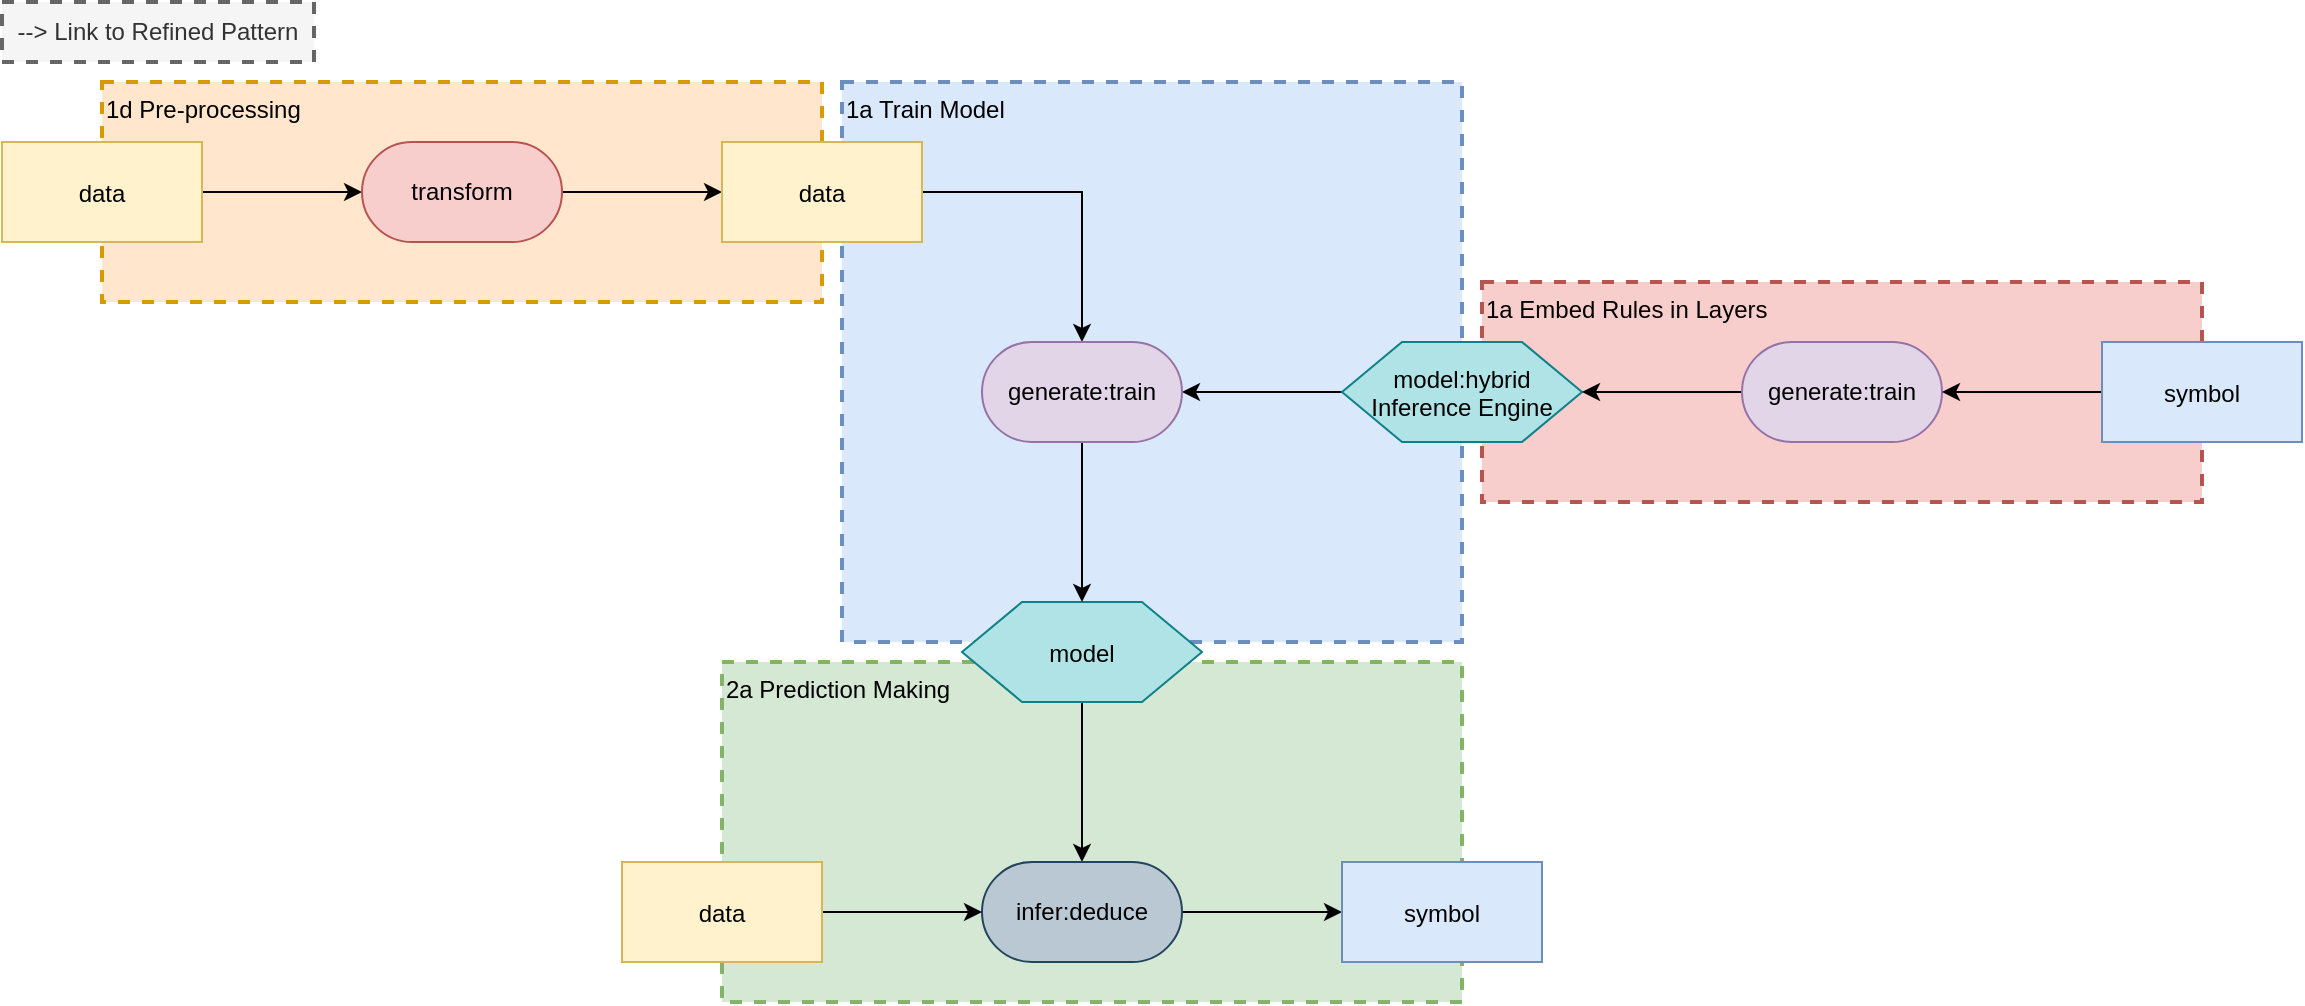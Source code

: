 <mxfile version="27.1.5" pages="7">
  <diagram id="oA1FpRplDqC-GJJbkCT9" name="Generalized Pattern">
    <mxGraphModel dx="4618" dy="785" grid="1" gridSize="10" guides="1" tooltips="1" connect="1" arrows="1" fold="1" page="1" pageScale="1" pageWidth="1654" pageHeight="1169" math="0" shadow="0">
      <root>
        <mxCell id="0" />
        <mxCell id="1" parent="0" />
        <UserObject label="2a Prediction Making" id="tmgDHccnFJkSAK9zo8aV-28">
          <mxCell style="text;html=1;align=left;verticalAlign=top;whiteSpace=wrap;rounded=0;dashed=1;fillColor=#d5e8d4;strokeColor=#82b366;strokeWidth=2;" parent="1" name="text" vertex="1">
            <mxGeometry x="-2696" y="665" width="370" height="170" as="geometry" />
          </mxCell>
        </UserObject>
        <UserObject label="1a Embed Rules in Layers" link="data:page/id,9uLMIDaNepioojl0RxjD" id="tmgDHccnFJkSAK9zo8aV-27">
          <mxCell style="text;html=1;align=left;verticalAlign=top;whiteSpace=wrap;rounded=0;dashed=1;fillColor=#f8cecc;strokeColor=#b85450;strokeWidth=2;" parent="1" name="text" vertex="1">
            <mxGeometry x="-2316" y="475" width="360" height="110" as="geometry" />
          </mxCell>
        </UserObject>
        <UserObject label="1a Train Model" id="tmgDHccnFJkSAK9zo8aV-26">
          <mxCell style="text;html=1;align=left;verticalAlign=top;whiteSpace=wrap;rounded=0;dashed=1;fillColor=#dae8fc;strokeColor=#6c8ebf;strokeWidth=2;" parent="1" name="text" vertex="1">
            <mxGeometry x="-2636" y="375" width="310" height="280" as="geometry" />
          </mxCell>
        </UserObject>
        <UserObject label="1d Pre-processing" id="tmgDHccnFJkSAK9zo8aV-25">
          <mxCell style="text;html=1;align=left;verticalAlign=top;whiteSpace=wrap;rounded=0;dashed=1;fillColor=#ffe6cc;strokeColor=#d79b00;strokeWidth=2;" parent="1" name="text" vertex="1">
            <mxGeometry x="-3006" y="375" width="360" height="110" as="geometry" />
          </mxCell>
        </UserObject>
        <mxCell id="tmgDHccnFJkSAK9zo8aV-3" style="edgeStyle=orthogonalEdgeStyle;rounded=0;orthogonalLoop=1;jettySize=auto;html=1;exitX=1;exitY=0.5;exitDx=0;exitDy=0;entryX=0;entryY=0.5;entryDx=0;entryDy=0;" parent="1" source="tmgDHccnFJkSAK9zo8aV-1" target="tmgDHccnFJkSAK9zo8aV-2" edge="1">
          <mxGeometry relative="1" as="geometry" />
        </mxCell>
        <mxCell id="tmgDHccnFJkSAK9zo8aV-1" value="data" style="rectangle;fillColor=#fff2cc;strokeColor=#d6b656;" parent="1" name="data" vertex="1">
          <mxGeometry x="-3056" y="405" width="100" height="50" as="geometry" />
        </mxCell>
        <mxCell id="tmgDHccnFJkSAK9zo8aV-5" style="edgeStyle=orthogonalEdgeStyle;rounded=0;orthogonalLoop=1;jettySize=auto;html=1;exitX=1;exitY=0.5;exitDx=0;exitDy=0;entryX=0;entryY=0.5;entryDx=0;entryDy=0;" parent="1" source="tmgDHccnFJkSAK9zo8aV-2" target="tmgDHccnFJkSAK9zo8aV-4" edge="1">
          <mxGeometry relative="1" as="geometry" />
        </mxCell>
        <mxCell id="tmgDHccnFJkSAK9zo8aV-2" value="transform" style="rounded=1;whiteSpace=wrap;html=1;arcSize=50;fillColor=#f8cecc;strokeColor=#b85450;" parent="1" name="transform" vertex="1">
          <mxGeometry x="-2876" y="405" width="100" height="50" as="geometry" />
        </mxCell>
        <mxCell id="gY0FnLSuWxTSGkQbYZHi-2" style="edgeStyle=orthogonalEdgeStyle;rounded=0;orthogonalLoop=1;jettySize=auto;html=1;exitX=1;exitY=0.5;exitDx=0;exitDy=0;entryX=0.5;entryY=0;entryDx=0;entryDy=0;" parent="1" source="tmgDHccnFJkSAK9zo8aV-4" target="gY0FnLSuWxTSGkQbYZHi-1" edge="1">
          <mxGeometry relative="1" as="geometry" />
        </mxCell>
        <mxCell id="tmgDHccnFJkSAK9zo8aV-4" value="data" style="rectangle;fillColor=#fff2cc;strokeColor=#d6b656;" parent="1" name="data" vertex="1">
          <mxGeometry x="-2696" y="405" width="100" height="50" as="geometry" />
        </mxCell>
        <mxCell id="RODPCI3DQaKFlD4GsQOo-1" style="edgeStyle=orthogonalEdgeStyle;rounded=0;orthogonalLoop=1;jettySize=auto;html=1;exitX=0;exitY=0.5;exitDx=0;exitDy=0;entryX=1;entryY=0.5;entryDx=0;entryDy=0;" edge="1" parent="1" source="tmgDHccnFJkSAK9zo8aV-8" target="gY0FnLSuWxTSGkQbYZHi-1">
          <mxGeometry relative="1" as="geometry" />
        </mxCell>
        <object label="model:hybrid&#xa;Inference Engine" tooltip="case-based&#xa;dynamic&#xa;hybrid&#xa;ML&#xa;rule-based&#xa;semantic&#xa;static&#xa;statisic&#xa;statistical" id="tmgDHccnFJkSAK9zo8aV-8">
          <mxCell style="shape=hexagon;perimeter=hexagonPerimeter2;fillColor=#b0e3e6;strokeColor=#0e8088;" parent="1" name="model" vertex="1">
            <mxGeometry x="-2386" y="505" width="120" height="50" as="geometry" />
          </mxCell>
        </object>
        <mxCell id="tmgDHccnFJkSAK9zo8aV-14" style="edgeStyle=orthogonalEdgeStyle;rounded=0;orthogonalLoop=1;jettySize=auto;html=1;entryX=1;entryY=0.5;entryDx=0;entryDy=0;" parent="1" source="tmgDHccnFJkSAK9zo8aV-13" target="tmgDHccnFJkSAK9zo8aV-8" edge="1">
          <mxGeometry relative="1" as="geometry" />
        </mxCell>
        <mxCell id="tmgDHccnFJkSAK9zo8aV-13" value="generate:train" style="rounded=1;whiteSpace=wrap;html=1;arcSize=50;fillColor=#e1d5e7;strokeColor=#9673a6;" parent="1" name="generate:train" vertex="1">
          <mxGeometry x="-2186" y="505" width="100" height="50" as="geometry" />
        </mxCell>
        <mxCell id="tmgDHccnFJkSAK9zo8aV-16" style="edgeStyle=orthogonalEdgeStyle;rounded=0;orthogonalLoop=1;jettySize=auto;html=1;entryX=1;entryY=0.5;entryDx=0;entryDy=0;" parent="1" source="tmgDHccnFJkSAK9zo8aV-15" target="tmgDHccnFJkSAK9zo8aV-13" edge="1">
          <mxGeometry relative="1" as="geometry" />
        </mxCell>
        <mxCell id="tmgDHccnFJkSAK9zo8aV-15" value="symbol" style="rectangle;fillColor=#dae8fc;strokeColor=#6c8ebf;" parent="1" name="symbol" vertex="1">
          <mxGeometry x="-2006" y="505" width="100" height="50" as="geometry" />
        </mxCell>
        <mxCell id="tmgDHccnFJkSAK9zo8aV-20" style="edgeStyle=orthogonalEdgeStyle;rounded=0;orthogonalLoop=1;jettySize=auto;html=1;exitX=0.5;exitY=1;exitDx=0;exitDy=0;entryX=0.5;entryY=0;entryDx=0;entryDy=0;" parent="1" source="tmgDHccnFJkSAK9zo8aV-17" target="tmgDHccnFJkSAK9zo8aV-19" edge="1">
          <mxGeometry relative="1" as="geometry" />
        </mxCell>
        <object label="model" tooltip="case-based&#xa;dynamic&#xa;hybrid&#xa;ML&#xa;rule-based&#xa;semantic&#xa;static&#xa;statisic&#xa;statistical" id="tmgDHccnFJkSAK9zo8aV-17">
          <mxCell style="shape=hexagon;perimeter=hexagonPerimeter2;fillColor=#b0e3e6;strokeColor=#0e8088;" parent="1" name="model" vertex="1">
            <mxGeometry x="-2576" y="635" width="120" height="50" as="geometry" />
          </mxCell>
        </object>
        <mxCell id="tmgDHccnFJkSAK9zo8aV-24" style="edgeStyle=orthogonalEdgeStyle;rounded=0;orthogonalLoop=1;jettySize=auto;html=1;exitX=1;exitY=0.5;exitDx=0;exitDy=0;entryX=0;entryY=0.5;entryDx=0;entryDy=0;" parent="1" source="tmgDHccnFJkSAK9zo8aV-19" target="tmgDHccnFJkSAK9zo8aV-23" edge="1">
          <mxGeometry relative="1" as="geometry" />
        </mxCell>
        <mxCell id="tmgDHccnFJkSAK9zo8aV-19" value="infer:deduce" style="rounded=1;whiteSpace=wrap;html=1;arcSize=50;fillColor=#bac8d3;strokeColor=#23445d;" parent="1" name="infer:deduce" vertex="1">
          <mxGeometry x="-2566" y="765" width="100" height="50" as="geometry" />
        </mxCell>
        <mxCell id="tmgDHccnFJkSAK9zo8aV-22" style="edgeStyle=orthogonalEdgeStyle;rounded=0;orthogonalLoop=1;jettySize=auto;html=1;entryX=0;entryY=0.5;entryDx=0;entryDy=0;" parent="1" source="tmgDHccnFJkSAK9zo8aV-21" target="tmgDHccnFJkSAK9zo8aV-19" edge="1">
          <mxGeometry relative="1" as="geometry" />
        </mxCell>
        <mxCell id="tmgDHccnFJkSAK9zo8aV-21" value="data" style="rectangle;fillColor=#fff2cc;strokeColor=#d6b656;" parent="1" name="data" vertex="1">
          <mxGeometry x="-2746" y="765" width="100" height="50" as="geometry" />
        </mxCell>
        <mxCell id="tmgDHccnFJkSAK9zo8aV-23" value="symbol" style="rectangle;fillColor=#dae8fc;strokeColor=#6c8ebf;" parent="1" name="symbol" vertex="1">
          <mxGeometry x="-2386" y="765" width="100" height="50" as="geometry" />
        </mxCell>
        <UserObject label="--&amp;gt; Link to Refined Pattern" link="data:page/id,LnQA7NeD5pWyeA027Ttc" id="xHxAdk3osrtfgdsrnMTl-1">
          <mxCell style="text;html=1;align=center;verticalAlign=middle;whiteSpace=wrap;rounded=0;dashed=1;strokeWidth=2;fillColor=#f5f5f5;strokeColor=#666666;fontColor=#333333;" parent="1" name="text" vertex="1">
            <mxGeometry x="-3056" y="335" width="156" height="30" as="geometry" />
          </mxCell>
        </UserObject>
        <mxCell id="RODPCI3DQaKFlD4GsQOo-3" style="edgeStyle=orthogonalEdgeStyle;rounded=0;orthogonalLoop=1;jettySize=auto;html=1;exitX=0.5;exitY=1;exitDx=0;exitDy=0;entryX=0.5;entryY=0;entryDx=0;entryDy=0;" edge="1" parent="1" source="gY0FnLSuWxTSGkQbYZHi-1" target="tmgDHccnFJkSAK9zo8aV-17">
          <mxGeometry relative="1" as="geometry" />
        </mxCell>
        <mxCell id="gY0FnLSuWxTSGkQbYZHi-1" value="generate:train" style="rounded=1;whiteSpace=wrap;html=1;arcSize=50;fillColor=#e1d5e7;strokeColor=#9673a6;" parent="1" name="generate:train" vertex="1">
          <mxGeometry x="-2566" y="505" width="100" height="50" as="geometry" />
        </mxCell>
      </root>
    </mxGraphModel>
  </diagram>
  <diagram id="LnQA7NeD5pWyeA027Ttc" name="Refined Pattern 1">
    <mxGraphModel dx="1572" dy="942" grid="1" gridSize="10" guides="1" tooltips="1" connect="1" arrows="1" fold="1" page="1" pageScale="1" pageWidth="1654" pageHeight="1169" math="0" shadow="0">
      <root>
        <mxCell id="0" />
        <mxCell id="1" parent="0" />
        <mxCell id="B-JVje-D65B59EouBPuj-5" value="&lt;div&gt;2a Use the ANFIS&lt;/div&gt;&lt;div&gt;Model for Prediction&lt;/div&gt;" style="text;html=1;align=left;verticalAlign=top;whiteSpace=wrap;rounded=0;dashed=1;fillColor=#d5e8d4;strokeColor=#82b366;strokeWidth=2;" parent="1" name="text" vertex="1">
          <mxGeometry x="1017" y="520" width="350" height="180" as="geometry" />
        </mxCell>
        <mxCell id="B-JVje-D65B59EouBPuj-4" value="1a Train the ANFIS Model" style="text;html=1;align=left;verticalAlign=top;whiteSpace=wrap;rounded=0;dashed=1;fillColor=#dae8fc;strokeColor=#6c8ebf;strokeWidth=2;" parent="1" name="text" vertex="1">
          <mxGeometry x="667" y="400" width="340" height="400" as="geometry" />
        </mxCell>
        <mxCell id="B-JVje-D65B59EouBPuj-3" value="1c Generate the Equivalent ANFIS Architecture" style="text;html=1;align=right;verticalAlign=top;whiteSpace=wrap;rounded=0;dashed=1;fillColor=#f8cecc;strokeColor=#b85450;strokeWidth=2;" parent="1" name="text" vertex="1">
          <mxGeometry x="267" y="660" width="390" height="220" as="geometry" />
        </mxCell>
        <mxCell id="B-JVje-D65B59EouBPuj-2" value="1 Fuzzy Rough Set Application" style="text;html=1;align=left;verticalAlign=top;whiteSpace=wrap;rounded=0;dashed=1;fillColor=#f8cecc;strokeColor=#b85450;strokeWidth=2;" parent="1" name="text" vertex="1">
          <mxGeometry x="267" y="460" width="390" height="190" as="geometry" />
        </mxCell>
        <mxCell id="B-JVje-D65B59EouBPuj-1" value="1d Pre-processing" style="text;html=1;align=left;verticalAlign=top;whiteSpace=wrap;rounded=0;dashed=1;fillColor=#ffe6cc;strokeColor=#d79b00;strokeWidth=2;" parent="1" name="text" vertex="1">
          <mxGeometry x="267" y="300" width="390" height="150" as="geometry" />
        </mxCell>
        <mxCell id="ckfWc3geHlRKN2jMbvU5-89" style="edgeStyle=orthogonalEdgeStyle;rounded=0;orthogonalLoop=1;jettySize=auto;html=1;exitX=1;exitY=0.5;exitDx=0;exitDy=0;entryX=0;entryY=0.5;entryDx=0;entryDy=0;" parent="1" source="ckfWc3geHlRKN2jMbvU5-87" target="ckfWc3geHlRKN2jMbvU5-88" edge="1">
          <mxGeometry relative="1" as="geometry" />
        </mxCell>
        <mxCell id="ckfWc3geHlRKN2jMbvU5-87" value="data&#xa;Raw&#xa;Mammographic" style="rectangle;fillColor=#fff2cc;strokeColor=#d6b656;" parent="1" name="data" vertex="1">
          <mxGeometry x="237" y="330" width="100" height="50" as="geometry" />
        </mxCell>
        <mxCell id="ckfWc3geHlRKN2jMbvU5-91" style="edgeStyle=orthogonalEdgeStyle;rounded=0;orthogonalLoop=1;jettySize=auto;html=1;exitX=1;exitY=0.5;exitDx=0;exitDy=0;entryX=0.5;entryY=0;entryDx=0;entryDy=0;" parent="1" source="ckfWc3geHlRKN2jMbvU5-88" target="ckfWc3geHlRKN2jMbvU5-90" edge="1">
          <mxGeometry relative="1" as="geometry" />
        </mxCell>
        <mxCell id="ckfWc3geHlRKN2jMbvU5-88" value="transform" style="rounded=1;whiteSpace=wrap;html=1;arcSize=50;fillColor=#f8cecc;strokeColor=#b85450;" parent="1" name="transform" vertex="1">
          <mxGeometry x="417" y="330" width="100" height="50" as="geometry" />
        </mxCell>
        <mxCell id="ckfWc3geHlRKN2jMbvU5-93" style="edgeStyle=orthogonalEdgeStyle;rounded=0;orthogonalLoop=1;jettySize=auto;html=1;exitX=0.5;exitY=1;exitDx=0;exitDy=0;entryX=1;entryY=0.5;entryDx=0;entryDy=0;" parent="1" source="ckfWc3geHlRKN2jMbvU5-90" target="ckfWc3geHlRKN2jMbvU5-92" edge="1">
          <mxGeometry relative="1" as="geometry" />
        </mxCell>
        <mxCell id="vFuinkFXSlzWmRynoWjH-3" style="edgeStyle=orthogonalEdgeStyle;rounded=0;orthogonalLoop=1;jettySize=auto;html=1;exitX=1;exitY=0.5;exitDx=0;exitDy=0;entryX=0.5;entryY=0;entryDx=0;entryDy=0;" edge="1" parent="1" source="ckfWc3geHlRKN2jMbvU5-90" target="vFuinkFXSlzWmRynoWjH-1">
          <mxGeometry relative="1" as="geometry" />
        </mxCell>
        <mxCell id="ckfWc3geHlRKN2jMbvU5-90" value="data&#xa;Pre-processed&#xa;Data" style="rectangle;fillColor=#fff2cc;strokeColor=#d6b656;" parent="1" name="data" vertex="1">
          <mxGeometry x="597" y="430" width="100" height="50" as="geometry" />
        </mxCell>
        <mxCell id="ckfWc3geHlRKN2jMbvU5-95" style="edgeStyle=orthogonalEdgeStyle;rounded=0;orthogonalLoop=1;jettySize=auto;html=1;exitX=0;exitY=0.5;exitDx=0;exitDy=0;entryX=0.5;entryY=0;entryDx=0;entryDy=0;" parent="1" source="ckfWc3geHlRKN2jMbvU5-92" target="ckfWc3geHlRKN2jMbvU5-94" edge="1">
          <mxGeometry relative="1" as="geometry" />
        </mxCell>
        <mxCell id="ckfWc3geHlRKN2jMbvU5-92" value="infer:deduce" style="rounded=1;whiteSpace=wrap;html=1;arcSize=50;fillColor=#bac8d3;strokeColor=#23445d;" parent="1" name="infer:deduce" vertex="1">
          <mxGeometry x="417" y="530" width="100" height="50" as="geometry" />
        </mxCell>
        <mxCell id="vFuinkFXSlzWmRynoWjH-6" style="edgeStyle=orthogonalEdgeStyle;rounded=0;orthogonalLoop=1;jettySize=auto;html=1;exitX=0.5;exitY=1;exitDx=0;exitDy=0;entryX=0;entryY=0.5;entryDx=0;entryDy=0;" edge="1" parent="1" source="ckfWc3geHlRKN2jMbvU5-94" target="vFuinkFXSlzWmRynoWjH-5">
          <mxGeometry relative="1" as="geometry" />
        </mxCell>
        <mxCell id="ckfWc3geHlRKN2jMbvU5-94" value="data&#xa;Features" style="rectangle;fillColor=#fff2cc;strokeColor=#d6b656;" parent="1" name="data" vertex="1">
          <mxGeometry x="237" y="630" width="100" height="50" as="geometry" />
        </mxCell>
        <mxCell id="vFuinkFXSlzWmRynoWjH-2" style="edgeStyle=orthogonalEdgeStyle;rounded=0;orthogonalLoop=1;jettySize=auto;html=1;exitX=1;exitY=0.5;exitDx=0;exitDy=0;entryX=0.5;entryY=1;entryDx=0;entryDy=0;" edge="1" parent="1" source="QngEW5WID09U4wTgbxZI-1" target="vFuinkFXSlzWmRynoWjH-1">
          <mxGeometry relative="1" as="geometry" />
        </mxCell>
        <object label="model:hybrid&#xa;ANFIS&#xa;Framework" tooltip="case-based&#xa;dynamic&#xa;hybrid&#xa;ML&#xa;rule-based&#xa;semantic&#xa;static&#xa;statisic&#xa;statistical" id="QngEW5WID09U4wTgbxZI-1">
          <mxCell style="shape=hexagon;perimeter=hexagonPerimeter2;fillColor=#b0e3e6;strokeColor=#0e8088;" parent="1" name="model" vertex="1">
            <mxGeometry x="587" y="730" width="120" height="50" as="geometry" />
          </mxCell>
        </object>
        <mxCell id="vFuinkFXSlzWmRynoWjH-7" style="edgeStyle=orthogonalEdgeStyle;rounded=0;orthogonalLoop=1;jettySize=auto;html=1;exitX=0.5;exitY=0;exitDx=0;exitDy=0;entryX=0.5;entryY=1;entryDx=0;entryDy=0;" edge="1" parent="1" source="QngEW5WID09U4wTgbxZI-3" target="vFuinkFXSlzWmRynoWjH-5">
          <mxGeometry relative="1" as="geometry" />
        </mxCell>
        <mxCell id="QngEW5WID09U4wTgbxZI-3" value="symbol&#xa;Fuzzy Rules" style="rectangle;fillColor=#dae8fc;strokeColor=#6c8ebf;" parent="1" name="symbol" vertex="1">
          <mxGeometry x="417" y="860" width="100" height="50" as="geometry" />
        </mxCell>
        <mxCell id="QngEW5WID09U4wTgbxZI-13" style="edgeStyle=orthogonalEdgeStyle;rounded=0;orthogonalLoop=1;jettySize=auto;html=1;exitX=1;exitY=0.5;exitDx=0;exitDy=0;entryX=0;entryY=0.5;entryDx=0;entryDy=0;" parent="1" source="QngEW5WID09U4wTgbxZI-8" target="QngEW5WID09U4wTgbxZI-12" edge="1">
          <mxGeometry relative="1" as="geometry" />
        </mxCell>
        <object label="model:hybrid&#xa;ANFIS" tooltip="case-based&#xa;dynamic&#xa;hybrid&#xa;ML&#xa;rule-based&#xa;semantic&#xa;static&#xa;statisic&#xa;statistical" id="QngEW5WID09U4wTgbxZI-8">
          <mxCell style="shape=hexagon;perimeter=hexagonPerimeter2;fillColor=#b0e3e6;strokeColor=#0e8088;" parent="1" name="model" vertex="1">
            <mxGeometry x="937" y="630" width="120" height="50" as="geometry" />
          </mxCell>
        </object>
        <mxCell id="QngEW5WID09U4wTgbxZI-18" style="edgeStyle=orthogonalEdgeStyle;rounded=0;orthogonalLoop=1;jettySize=auto;html=1;exitX=1;exitY=0.5;exitDx=0;exitDy=0;entryX=0;entryY=0.5;entryDx=0;entryDy=0;" parent="1" source="QngEW5WID09U4wTgbxZI-12" target="QngEW5WID09U4wTgbxZI-16" edge="1">
          <mxGeometry relative="1" as="geometry" />
        </mxCell>
        <mxCell id="QngEW5WID09U4wTgbxZI-12" value="infer:predict" style="rounded=1;whiteSpace=wrap;html=1;arcSize=50;fillColor=#bac8d3;strokeColor=#23445d;" parent="1" name="infer:deduce" vertex="1">
          <mxGeometry x="1137" y="630" width="100" height="50" as="geometry" />
        </mxCell>
        <mxCell id="QngEW5WID09U4wTgbxZI-15" style="edgeStyle=orthogonalEdgeStyle;rounded=0;orthogonalLoop=1;jettySize=auto;html=1;entryX=0.5;entryY=0;entryDx=0;entryDy=0;" parent="1" source="QngEW5WID09U4wTgbxZI-14" target="QngEW5WID09U4wTgbxZI-12" edge="1">
          <mxGeometry relative="1" as="geometry" />
        </mxCell>
        <mxCell id="QngEW5WID09U4wTgbxZI-14" value="data&#xa;Patient&#xa;Mammographic" style="rectangle;fillColor=#fff2cc;strokeColor=#d6b656;" parent="1" name="data" vertex="1">
          <mxGeometry x="1137" y="500" width="100" height="50" as="geometry" />
        </mxCell>
        <mxCell id="QngEW5WID09U4wTgbxZI-16" value="symbol&#xa;Diagnosis&#xa;Severity" style="rectangle;fillColor=#dae8fc;strokeColor=#6c8ebf;" parent="1" name="symbol" vertex="1">
          <mxGeometry x="1317" y="630" width="100" height="50" as="geometry" />
        </mxCell>
        <UserObject label="&amp;lt;-- Back to Generalized Pattern" link="data:page/id,oA1FpRplDqC-GJJbkCT9" id="BSNMRGv0uwgQlTI5zLIQ-1">
          <mxCell style="text;html=1;align=center;verticalAlign=middle;whiteSpace=wrap;rounded=0;dashed=1;fillColor=#f5f5f5;strokeColor=#666666;strokeWidth=2;fontColor=#333333;" parent="1" name="text" vertex="1">
            <mxGeometry x="237" y="260" width="180" height="30" as="geometry" />
          </mxCell>
        </UserObject>
        <mxCell id="vFuinkFXSlzWmRynoWjH-4" style="edgeStyle=orthogonalEdgeStyle;rounded=0;orthogonalLoop=1;jettySize=auto;html=1;exitX=1;exitY=0.5;exitDx=0;exitDy=0;entryX=0;entryY=0.5;entryDx=0;entryDy=0;" edge="1" parent="1" source="vFuinkFXSlzWmRynoWjH-1" target="QngEW5WID09U4wTgbxZI-8">
          <mxGeometry relative="1" as="geometry" />
        </mxCell>
        <mxCell id="vFuinkFXSlzWmRynoWjH-1" value="generate:train" style="rounded=1;whiteSpace=wrap;html=1;arcSize=50;fillColor=#e1d5e7;strokeColor=#9673a6;" name="generate:train" vertex="1" parent="1">
          <mxGeometry x="727" y="630" width="100" height="50" as="geometry" />
        </mxCell>
        <mxCell id="vFuinkFXSlzWmRynoWjH-8" style="edgeStyle=orthogonalEdgeStyle;rounded=0;orthogonalLoop=1;jettySize=auto;html=1;exitX=1;exitY=0.5;exitDx=0;exitDy=0;entryX=0;entryY=0.5;entryDx=0;entryDy=0;" edge="1" parent="1" source="vFuinkFXSlzWmRynoWjH-5" target="QngEW5WID09U4wTgbxZI-1">
          <mxGeometry relative="1" as="geometry" />
        </mxCell>
        <mxCell id="vFuinkFXSlzWmRynoWjH-5" value="generate:train" style="rounded=1;whiteSpace=wrap;html=1;arcSize=50;fillColor=#e1d5e7;strokeColor=#9673a6;" name="generate:train" vertex="1" parent="1">
          <mxGeometry x="417" y="730" width="100" height="50" as="geometry" />
        </mxCell>
        <mxCell id="vFuinkFXSlzWmRynoWjH-9" value="&lt;div&gt;edit:&lt;/div&gt;&lt;div&gt;engineer -&amp;gt; train&lt;/div&gt;" style="text;html=1;align=center;verticalAlign=middle;whiteSpace=wrap;rounded=0;dashed=1;fillColor=#f5f5f5;fontColor=#333333;strokeColor=#666666;strokeWidth=2;" name="text" vertex="1" parent="1">
          <mxGeometry x="487" y="790" width="110" height="40" as="geometry" />
        </mxCell>
      </root>
    </mxGraphModel>
  </diagram>
  <diagram id="_w0Uxt3RLLghRVp-99MB" name="Pre-processing 1">
    <mxGraphModel dx="1123" dy="673" grid="1" gridSize="10" guides="1" tooltips="1" connect="1" arrows="1" fold="1" page="1" pageScale="1" pageWidth="1654" pageHeight="1169" math="0" shadow="0">
      <root>
        <mxCell id="0" />
        <mxCell id="1" parent="0" />
        <mxCell id="YWcahhPDLEeDCEqzqjfC-1" value="1d Pre-processing" style="text;html=1;align=left;verticalAlign=top;whiteSpace=wrap;rounded=0;dashed=1;fillColor=#ffe6cc;strokeColor=#d79b00;strokeWidth=2;" parent="1" name="text" vertex="1">
          <mxGeometry x="627" y="515" width="390" height="150" as="geometry" />
        </mxCell>
        <mxCell id="YWcahhPDLEeDCEqzqjfC-2" style="edgeStyle=orthogonalEdgeStyle;rounded=0;orthogonalLoop=1;jettySize=auto;html=1;exitX=1;exitY=0.5;exitDx=0;exitDy=0;entryX=0;entryY=0.5;entryDx=0;entryDy=0;" parent="1" source="YWcahhPDLEeDCEqzqjfC-3" target="YWcahhPDLEeDCEqzqjfC-5" edge="1">
          <mxGeometry relative="1" as="geometry" />
        </mxCell>
        <mxCell id="YWcahhPDLEeDCEqzqjfC-3" value="data&#xa;Raw&#xa;Mammographic" style="rectangle;fillColor=#fff2cc;strokeColor=#d6b656;" parent="1" name="data" vertex="1">
          <mxGeometry x="597" y="545" width="100" height="50" as="geometry" />
        </mxCell>
        <mxCell id="YWcahhPDLEeDCEqzqjfC-4" style="edgeStyle=orthogonalEdgeStyle;rounded=0;orthogonalLoop=1;jettySize=auto;html=1;exitX=1;exitY=0.5;exitDx=0;exitDy=0;entryX=0.5;entryY=0;entryDx=0;entryDy=0;" parent="1" source="YWcahhPDLEeDCEqzqjfC-5" target="YWcahhPDLEeDCEqzqjfC-6" edge="1">
          <mxGeometry relative="1" as="geometry" />
        </mxCell>
        <mxCell id="YWcahhPDLEeDCEqzqjfC-5" value="transform" style="rounded=1;whiteSpace=wrap;html=1;arcSize=50;fillColor=#f8cecc;strokeColor=#b85450;" parent="1" name="transform" vertex="1">
          <mxGeometry x="777" y="545" width="100" height="50" as="geometry" />
        </mxCell>
        <mxCell id="YWcahhPDLEeDCEqzqjfC-6" value="data&#xa;Pre-processed&#xa;Data" style="rectangle;fillColor=#fff2cc;strokeColor=#d6b656;" parent="1" name="data" vertex="1">
          <mxGeometry x="957" y="645" width="100" height="50" as="geometry" />
        </mxCell>
        <UserObject label="&amp;lt;-- Back to Generalized Pattern" link="data:page/id,oA1FpRplDqC-GJJbkCT9" id="DakVgRc9VfMyzVYjXKAE-1">
          <mxCell style="text;html=1;align=center;verticalAlign=middle;whiteSpace=wrap;rounded=0;dashed=1;fillColor=#f5f5f5;strokeColor=#666666;strokeWidth=2;fontColor=#333333;" parent="1" name="text" vertex="1">
            <mxGeometry x="597" y="475" width="180" height="30" as="geometry" />
          </mxCell>
        </UserObject>
      </root>
    </mxGraphModel>
  </diagram>
  <diagram id="9uLMIDaNepioojl0RxjD" name="Embed Rules in Layers 1">
    <mxGraphModel dx="1310" dy="785" grid="1" gridSize="10" guides="1" tooltips="1" connect="1" arrows="1" fold="1" page="1" pageScale="1" pageWidth="1654" pageHeight="1169" math="0" shadow="0">
      <root>
        <mxCell id="0" />
        <mxCell id="1" parent="0" />
        <mxCell id="GEkeut43FTT4XaOvg71u-1" value="1c Generate the Equivalent ANFIS Architecture" style="text;html=1;align=right;verticalAlign=top;whiteSpace=wrap;rounded=0;dashed=1;fillColor=#f8cecc;strokeColor=#b85450;strokeWidth=2;" parent="1" name="text" vertex="1">
          <mxGeometry x="622" y="580" width="390" height="220" as="geometry" />
        </mxCell>
        <mxCell id="GEkeut43FTT4XaOvg71u-2" value="1 Fuzzy Rough Set Application" style="text;html=1;align=left;verticalAlign=top;whiteSpace=wrap;rounded=0;dashed=1;fillColor=#f8cecc;strokeColor=#b85450;strokeWidth=2;" parent="1" name="text" vertex="1">
          <mxGeometry x="622" y="380" width="390" height="190" as="geometry" />
        </mxCell>
        <mxCell id="GEkeut43FTT4XaOvg71u-3" style="edgeStyle=orthogonalEdgeStyle;rounded=0;orthogonalLoop=1;jettySize=auto;html=1;exitX=0.5;exitY=1;exitDx=0;exitDy=0;entryX=1;entryY=0.5;entryDx=0;entryDy=0;" parent="1" source="GEkeut43FTT4XaOvg71u-4" target="GEkeut43FTT4XaOvg71u-6" edge="1">
          <mxGeometry relative="1" as="geometry" />
        </mxCell>
        <mxCell id="GEkeut43FTT4XaOvg71u-4" value="data&#xa;Pre-processed&#xa;Data" style="rectangle;fillColor=#fff2cc;strokeColor=#d6b656;" parent="1" name="data" vertex="1">
          <mxGeometry x="952" y="350" width="100" height="50" as="geometry" />
        </mxCell>
        <mxCell id="GEkeut43FTT4XaOvg71u-5" style="edgeStyle=orthogonalEdgeStyle;rounded=0;orthogonalLoop=1;jettySize=auto;html=1;exitX=0;exitY=0.5;exitDx=0;exitDy=0;entryX=0.5;entryY=0;entryDx=0;entryDy=0;" parent="1" source="GEkeut43FTT4XaOvg71u-6" target="GEkeut43FTT4XaOvg71u-8" edge="1">
          <mxGeometry relative="1" as="geometry" />
        </mxCell>
        <mxCell id="GEkeut43FTT4XaOvg71u-6" value="infer:deduce" style="rounded=1;whiteSpace=wrap;html=1;arcSize=50;fillColor=#bac8d3;strokeColor=#23445d;" parent="1" name="infer:deduce" vertex="1">
          <mxGeometry x="772" y="450" width="100" height="50" as="geometry" />
        </mxCell>
        <mxCell id="6-J8p2Da-KEQU5gz_Cxo-4" style="edgeStyle=orthogonalEdgeStyle;rounded=0;orthogonalLoop=1;jettySize=auto;html=1;exitX=0.5;exitY=1;exitDx=0;exitDy=0;entryX=0;entryY=0.5;entryDx=0;entryDy=0;" edge="1" parent="1" source="GEkeut43FTT4XaOvg71u-8" target="6-J8p2Da-KEQU5gz_Cxo-1">
          <mxGeometry relative="1" as="geometry" />
        </mxCell>
        <mxCell id="GEkeut43FTT4XaOvg71u-8" value="data&#xa;Features" style="rectangle;fillColor=#fff2cc;strokeColor=#d6b656;" parent="1" name="data" vertex="1" tooltip="⚠️ Node not part of any valid pattern.">
          <mxGeometry x="592" y="550" width="100" height="50" as="geometry" />
        </mxCell>
        <object label="model:hybrid&#xa;ANFIS&#xa;Framework" tooltip="case-based&#xa;dynamic&#xa;hybrid&#xa;ML&#xa;rule-based&#xa;semantic&#xa;static&#xa;statisic&#xa;statistical" id="GEkeut43FTT4XaOvg71u-11">
          <mxCell style="shape=hexagon;perimeter=hexagonPerimeter2;fillColor=#b0e3e6;strokeColor=#0e8088;" parent="1" name="model" vertex="1" tooltip="⚠️ Node not part of any valid pattern.">
            <mxGeometry x="942" y="650" width="120" height="50" as="geometry" />
          </mxCell>
        </object>
        <mxCell id="6-J8p2Da-KEQU5gz_Cxo-5" style="edgeStyle=orthogonalEdgeStyle;rounded=0;orthogonalLoop=1;jettySize=auto;html=1;exitX=0.5;exitY=0;exitDx=0;exitDy=0;entryX=0.5;entryY=1;entryDx=0;entryDy=0;" edge="1" parent="1" source="GEkeut43FTT4XaOvg71u-13" target="6-J8p2Da-KEQU5gz_Cxo-1">
          <mxGeometry relative="1" as="geometry" />
        </mxCell>
        <mxCell id="GEkeut43FTT4XaOvg71u-13" value="symbol&#xa;Fuzzy Rules" style="rectangle;fillColor=#dae8fc;strokeColor=#6c8ebf;" parent="1" name="symbol" vertex="1" tooltip="⚠️ Node not part of any valid pattern.">
          <mxGeometry x="772" y="780" width="100" height="50" as="geometry" />
        </mxCell>
        <UserObject label="&amp;lt;-- Back to Generalized Pattern" link="data:page/id,oA1FpRplDqC-GJJbkCT9" id="7t73pY0QdnBN04SvdRYd-1">
          <mxCell style="text;html=1;align=center;verticalAlign=middle;whiteSpace=wrap;rounded=0;dashed=1;fillColor=#f5f5f5;strokeColor=#666666;strokeWidth=2;fontColor=#333333;" parent="1" name="text" vertex="1">
            <mxGeometry x="592" y="310" width="180" height="30" as="geometry" />
          </mxCell>
        </UserObject>
        <mxCell id="6-J8p2Da-KEQU5gz_Cxo-6" style="edgeStyle=orthogonalEdgeStyle;rounded=0;orthogonalLoop=1;jettySize=auto;html=1;exitX=1;exitY=0.5;exitDx=0;exitDy=0;entryX=0;entryY=0.5;entryDx=0;entryDy=0;" edge="1" parent="1" source="6-J8p2Da-KEQU5gz_Cxo-1" target="GEkeut43FTT4XaOvg71u-11">
          <mxGeometry relative="1" as="geometry" />
        </mxCell>
        <mxCell id="6-J8p2Da-KEQU5gz_Cxo-1" value="generate:train" style="rounded=1;whiteSpace=wrap;html=1;arcSize=50;fillColor=#e1d5e7;strokeColor=#9673a6;" name="generate:train" vertex="1" parent="1">
          <mxGeometry x="772" y="650" width="100" height="50" as="geometry" />
        </mxCell>
      </root>
    </mxGraphModel>
  </diagram>
  <diagram id="NLweTCLcVa4KWeWz6Whe" name="Train Model 1">
    <mxGraphModel dx="1310" dy="785" grid="1" gridSize="10" guides="1" tooltips="1" connect="1" arrows="1" fold="1" page="1" pageScale="1" pageWidth="1654" pageHeight="1169" math="0" shadow="0">
      <root>
        <mxCell id="0" />
        <mxCell id="1" parent="0" />
        <mxCell id="VNyF8Vc6xqKz99wmaFul-1" value="1a Train the ANFIS Model" style="text;html=1;align=left;verticalAlign=top;whiteSpace=wrap;rounded=0;dashed=1;fillColor=#dae8fc;strokeColor=#6c8ebf;strokeWidth=2;" parent="1" name="text" vertex="1">
          <mxGeometry x="672" y="405" width="340" height="400" as="geometry" />
        </mxCell>
        <mxCell id="VNyF8Vc6xqKz99wmaFul-2" style="edgeStyle=orthogonalEdgeStyle;rounded=0;orthogonalLoop=1;jettySize=auto;html=1;exitX=1;exitY=0.5;exitDx=0;exitDy=0;entryX=0.5;entryY=0;entryDx=0;entryDy=0;" parent="1" source="VNyF8Vc6xqKz99wmaFul-3" target="VNyF8Vc6xqKz99wmaFul-8" edge="1">
          <mxGeometry relative="1" as="geometry" />
        </mxCell>
        <mxCell id="VNyF8Vc6xqKz99wmaFul-3" value="data&#xa;Pre-processed&#xa;Data" style="rectangle;fillColor=#fff2cc;strokeColor=#d6b656;" parent="1" name="data" vertex="1">
          <mxGeometry x="602" y="435" width="100" height="50" as="geometry" />
        </mxCell>
        <mxCell id="VNyF8Vc6xqKz99wmaFul-4" style="edgeStyle=orthogonalEdgeStyle;rounded=0;orthogonalLoop=1;jettySize=auto;html=1;exitX=1;exitY=0.5;exitDx=0;exitDy=0;entryX=0.5;entryY=1;entryDx=0;entryDy=0;" parent="1" source="VNyF8Vc6xqKz99wmaFul-5" target="VNyF8Vc6xqKz99wmaFul-8" edge="1">
          <mxGeometry relative="1" as="geometry" />
        </mxCell>
        <object label="model:hybrid&#xa;ANFIS&#xa;Framework" tooltip="case-based&#xa;dynamic&#xa;hybrid&#xa;ML&#xa;rule-based&#xa;semantic&#xa;static&#xa;statisic&#xa;statistical" id="VNyF8Vc6xqKz99wmaFul-5">
          <mxCell style="shape=hexagon;perimeter=hexagonPerimeter2;fillColor=#b0e3e6;strokeColor=#0e8088;" parent="1" name="model" vertex="1" tooltip="⚠️ Node not part of any valid pattern.">
            <mxGeometry x="592" y="735" width="120" height="50" as="geometry" />
          </mxCell>
        </object>
        <object label="model:hybrid&#xa;ANFIS" tooltip="case-based&#xa;dynamic&#xa;hybrid&#xa;ML&#xa;rule-based&#xa;semantic&#xa;static&#xa;statisic&#xa;statistical" id="VNyF8Vc6xqKz99wmaFul-6">
          <mxCell style="shape=hexagon;perimeter=hexagonPerimeter2;fillColor=#b0e3e6;strokeColor=#0e8088;" parent="1" name="model" vertex="1" tooltip="⚠️ Node not part of any valid pattern.">
            <mxGeometry x="942" y="635" width="120" height="50" as="geometry" />
          </mxCell>
        </object>
        <mxCell id="VNyF8Vc6xqKz99wmaFul-7" style="edgeStyle=orthogonalEdgeStyle;rounded=0;orthogonalLoop=1;jettySize=auto;html=1;exitX=1;exitY=0.5;exitDx=0;exitDy=0;entryX=0;entryY=0.5;entryDx=0;entryDy=0;" parent="1" source="VNyF8Vc6xqKz99wmaFul-8" target="VNyF8Vc6xqKz99wmaFul-6" edge="1">
          <mxGeometry relative="1" as="geometry" />
        </mxCell>
        <mxCell id="VNyF8Vc6xqKz99wmaFul-8" value="infer:deduce" style="rounded=1;whiteSpace=wrap;html=1;arcSize=50;fillColor=#bac8d3;strokeColor=#23445d;" parent="1" name="infer:deduce" vertex="1">
          <mxGeometry x="752" y="635" width="100" height="50" as="geometry" />
        </mxCell>
        <mxCell id="VNyF8Vc6xqKz99wmaFul-9" value="&lt;div&gt;edit:&lt;/div&gt;&lt;div&gt;generate -&amp;gt; infer&lt;/div&gt;" style="text;html=1;align=center;verticalAlign=middle;whiteSpace=wrap;rounded=0;dashed=1;fillColor=#f5f5f5;fontColor=#333333;strokeColor=#666666;strokeWidth=2;" parent="1" name="text" vertex="1">
          <mxGeometry x="822" y="585" width="105" height="40" as="geometry" />
        </mxCell>
        <UserObject label="&amp;lt;-- Back to Generalized Pattern" link="data:page/id,oA1FpRplDqC-GJJbkCT9" id="Q9SHOjpGW0kTLJUWi_Bc-1">
          <mxCell style="text;html=1;align=center;verticalAlign=middle;whiteSpace=wrap;rounded=0;dashed=1;fillColor=#f5f5f5;strokeColor=#666666;strokeWidth=2;fontColor=#333333;" parent="1" name="text" vertex="1">
            <mxGeometry x="602" y="365" width="180" height="30" as="geometry" />
          </mxCell>
        </UserObject>
      </root>
    </mxGraphModel>
  </diagram>
  <diagram id="AcmrKRkgNT12GRiLd8u0" name="Prediction Making 1">
    <mxGraphModel dx="925" dy="554" grid="1" gridSize="10" guides="1" tooltips="1" connect="1" arrows="1" fold="1" page="1" pageScale="1" pageWidth="1654" pageHeight="1169" math="0" shadow="0">
      <root>
        <mxCell id="0" />
        <mxCell id="1" parent="0" />
        <mxCell id="f451IjjHloZX-t9iMtht-1" value="&lt;div&gt;2a Use the ANFIS&lt;/div&gt;&lt;div&gt;Model for Prediction&lt;/div&gt;" style="text;html=1;align=left;verticalAlign=top;whiteSpace=wrap;rounded=0;dashed=1;fillColor=#d5e8d4;strokeColor=#82b366;strokeWidth=2;" parent="1" name="text" vertex="1">
          <mxGeometry x="667" y="524" width="350" height="180" as="geometry" />
        </mxCell>
        <mxCell id="f451IjjHloZX-t9iMtht-2" style="edgeStyle=orthogonalEdgeStyle;rounded=0;orthogonalLoop=1;jettySize=auto;html=1;exitX=1;exitY=0.5;exitDx=0;exitDy=0;entryX=0;entryY=0.5;entryDx=0;entryDy=0;" parent="1" source="f451IjjHloZX-t9iMtht-3" target="f451IjjHloZX-t9iMtht-5" edge="1">
          <mxGeometry relative="1" as="geometry" />
        </mxCell>
        <object label="model:hybrid&#xa;ANFIS" tooltip="case-based&#xa;dynamic&#xa;hybrid&#xa;ML&#xa;rule-based&#xa;semantic&#xa;static&#xa;statisic&#xa;statistical" id="f451IjjHloZX-t9iMtht-3">
          <mxCell style="shape=hexagon;perimeter=hexagonPerimeter2;fillColor=#b0e3e6;strokeColor=#0e8088;" parent="1" name="model" vertex="1" tooltip="⚠️ Node not part of any valid pattern.">
            <mxGeometry x="587" y="634" width="120" height="50" as="geometry" />
          </mxCell>
        </object>
        <mxCell id="f451IjjHloZX-t9iMtht-4" style="edgeStyle=orthogonalEdgeStyle;rounded=0;orthogonalLoop=1;jettySize=auto;html=1;exitX=1;exitY=0.5;exitDx=0;exitDy=0;entryX=0;entryY=0.5;entryDx=0;entryDy=0;" parent="1" source="f451IjjHloZX-t9iMtht-5" target="f451IjjHloZX-t9iMtht-8" edge="1">
          <mxGeometry relative="1" as="geometry" />
        </mxCell>
        <mxCell id="f451IjjHloZX-t9iMtht-5" value="infer:predict" style="rounded=1;whiteSpace=wrap;html=1;arcSize=50;fillColor=#bac8d3;strokeColor=#23445d;" parent="1" name="infer:deduce" vertex="1">
          <mxGeometry x="787" y="634" width="100" height="50" as="geometry" />
        </mxCell>
        <mxCell id="f451IjjHloZX-t9iMtht-6" style="edgeStyle=orthogonalEdgeStyle;rounded=0;orthogonalLoop=1;jettySize=auto;html=1;entryX=0.5;entryY=0;entryDx=0;entryDy=0;" parent="1" source="f451IjjHloZX-t9iMtht-7" target="f451IjjHloZX-t9iMtht-5" edge="1">
          <mxGeometry relative="1" as="geometry" />
        </mxCell>
        <mxCell id="f451IjjHloZX-t9iMtht-7" value="data&#xa;Patient&#xa;Mammographic" style="rectangle;fillColor=#fff2cc;strokeColor=#d6b656;" parent="1" name="data" vertex="1">
          <mxGeometry x="787" y="504" width="100" height="50" as="geometry" />
        </mxCell>
        <mxCell id="f451IjjHloZX-t9iMtht-8" value="symbol&#xa;Diagnosis&#xa;Severity" style="rectangle;fillColor=#dae8fc;strokeColor=#6c8ebf;" parent="1" name="symbol" vertex="1">
          <mxGeometry x="967" y="634" width="100" height="50" as="geometry" />
        </mxCell>
        <UserObject label="&amp;lt;-- Back to Generalized Pattern" link="data:page/id,oA1FpRplDqC-GJJbkCT9" id="ZAAu8py9yLRIVOiVAFve-1">
          <mxCell style="text;html=1;align=center;verticalAlign=middle;whiteSpace=wrap;rounded=0;dashed=1;fillColor=#f5f5f5;strokeColor=#666666;strokeWidth=2;fontColor=#333333;" parent="1" name="text" vertex="1">
            <mxGeometry x="587" y="464" width="180" height="30" as="geometry" />
          </mxCell>
        </UserObject>
      </root>
    </mxGraphModel>
  </diagram>
  <diagram id="UAVvl6v1XC67-RdzPuix" name="Refined Pattern 2">
    <mxGraphModel dx="1209" dy="725" grid="1" gridSize="10" guides="1" tooltips="1" connect="1" arrows="1" fold="1" page="1" pageScale="1" pageWidth="1654" pageHeight="1169" math="0" shadow="0">
      <root>
        <mxCell id="0" />
        <mxCell id="1" parent="0" />
        <mxCell id="BRFVQXREFWqcCmPQjGOz-25" value="2a Prediction Making" style="text;html=1;align=left;verticalAlign=top;whiteSpace=wrap;rounded=0;dashed=1;fillColor=#d5e8d4;strokeColor=#82b366;strokeWidth=2;" name="text" vertex="1" parent="1">
          <mxGeometry x="647" y="850" width="359" height="260" as="geometry" />
        </mxCell>
        <mxCell id="BRFVQXREFWqcCmPQjGOz-24" value="1a Model Training" style="text;html=1;align=left;verticalAlign=top;whiteSpace=wrap;rounded=0;dashed=1;fillColor=#dae8fc;strokeColor=#6c8ebf;strokeWidth=2;" name="text" vertex="1" parent="1">
          <mxGeometry x="647" y="590" width="359" height="250" as="geometry" />
        </mxCell>
        <mxCell id="BRFVQXREFWqcCmPQjGOz-23" value="1c Connection and Regularization Strategy" style="text;html=1;align=left;verticalAlign=bottom;whiteSpace=wrap;rounded=0;dashed=1;fillColor=#f8cecc;strokeColor=#b85450;strokeWidth=2;" name="text" vertex="1" parent="1">
          <mxGeometry x="370" y="340" width="920" height="240" as="geometry" />
        </mxCell>
        <mxCell id="BRFVQXREFWqcCmPQjGOz-22" value="1c Network Architecture Design" style="text;html=1;align=left;verticalAlign=top;whiteSpace=wrap;rounded=0;dashed=1;fillColor=#f8cecc;strokeColor=#b85450;strokeWidth=2;" name="text" vertex="1" parent="1">
          <mxGeometry x="370" y="160" width="920" height="170" as="geometry" />
        </mxCell>
        <mxCell id="BRFVQXREFWqcCmPQjGOz-21" value="1d Pre-processing" style="text;html=1;align=left;verticalAlign=top;whiteSpace=wrap;rounded=0;dashed=1;fillColor=#ffe6cc;strokeColor=#d79b00;strokeWidth=2;" name="text" vertex="1" parent="1">
          <mxGeometry x="887" y="40" width="403" height="110" as="geometry" />
        </mxCell>
        <mxCell id="BRFVQXREFWqcCmPQjGOz-27" style="edgeStyle=orthogonalEdgeStyle;rounded=0;orthogonalLoop=1;jettySize=auto;html=1;exitX=0.5;exitY=1;exitDx=0;exitDy=0;entryX=1;entryY=0.5;entryDx=0;entryDy=0;" edge="1" parent="1" source="DPGJ2tjRKyMSWJjyS1ep-9" target="BRFVQXREFWqcCmPQjGOz-26">
          <mxGeometry relative="1" as="geometry" />
        </mxCell>
        <mxCell id="DPGJ2tjRKyMSWJjyS1ep-9" value="data&#xa;Structured Bio-&#xa;logical Framework" style="rectangle;fillColor=#fff2cc;strokeColor=#d6b656;" name="data" vertex="1" parent="1">
          <mxGeometry x="907" y="130" width="100" height="50" as="geometry" />
        </mxCell>
        <mxCell id="BRFVQXREFWqcCmPQjGOz-20" value="1d Pre-processing" style="text;html=1;align=left;verticalAlign=top;whiteSpace=wrap;rounded=0;dashed=1;fillColor=#ffe6cc;strokeColor=#d79b00;strokeWidth=2;" name="text" vertex="1" parent="1">
          <mxGeometry x="370" y="40" width="400" height="110" as="geometry" />
        </mxCell>
        <mxCell id="DPGJ2tjRKyMSWJjyS1ep-3" style="edgeStyle=orthogonalEdgeStyle;rounded=0;orthogonalLoop=1;jettySize=auto;html=1;exitX=1;exitY=0.5;exitDx=0;exitDy=0;entryX=0;entryY=0.5;entryDx=0;entryDy=0;" edge="1" parent="1" source="DPGJ2tjRKyMSWJjyS1ep-1" target="DPGJ2tjRKyMSWJjyS1ep-2">
          <mxGeometry relative="1" as="geometry" />
        </mxCell>
        <mxCell id="DPGJ2tjRKyMSWJjyS1ep-1" value="data&#xa;Raw Genomic&#xa;Data" style="rectangle;fillColor=#fff2cc;strokeColor=#d6b656;" name="data" vertex="1" parent="1">
          <mxGeometry x="337" y="70" width="100" height="50" as="geometry" />
        </mxCell>
        <mxCell id="DPGJ2tjRKyMSWJjyS1ep-5" style="edgeStyle=orthogonalEdgeStyle;rounded=0;orthogonalLoop=1;jettySize=auto;html=1;exitX=1;exitY=0.5;exitDx=0;exitDy=0;entryX=0.5;entryY=0;entryDx=0;entryDy=0;" edge="1" parent="1" source="DPGJ2tjRKyMSWJjyS1ep-2" target="DPGJ2tjRKyMSWJjyS1ep-4">
          <mxGeometry relative="1" as="geometry" />
        </mxCell>
        <mxCell id="DPGJ2tjRKyMSWJjyS1ep-2" value="transform" style="rounded=1;whiteSpace=wrap;html=1;arcSize=50;fillColor=#f8cecc;strokeColor=#b85450;" name="transform" vertex="1" parent="1">
          <mxGeometry x="517" y="70" width="100" height="50" as="geometry" />
        </mxCell>
        <mxCell id="BRFVQXREFWqcCmPQjGOz-28" style="edgeStyle=orthogonalEdgeStyle;rounded=0;orthogonalLoop=1;jettySize=auto;html=1;exitX=0.5;exitY=1;exitDx=0;exitDy=0;entryX=0;entryY=0.5;entryDx=0;entryDy=0;" edge="1" parent="1" source="DPGJ2tjRKyMSWJjyS1ep-4" target="BRFVQXREFWqcCmPQjGOz-26">
          <mxGeometry relative="1" as="geometry" />
        </mxCell>
        <mxCell id="DPGJ2tjRKyMSWJjyS1ep-4" value="data&#xa;Processed&#xa;Dataset" style="rectangle;fillColor=#fff2cc;strokeColor=#d6b656;" name="data" vertex="1" parent="1">
          <mxGeometry x="647" y="130" width="100" height="50" as="geometry" />
        </mxCell>
        <mxCell id="DPGJ2tjRKyMSWJjyS1ep-12" style="edgeStyle=orthogonalEdgeStyle;rounded=0;orthogonalLoop=1;jettySize=auto;html=1;entryX=0.5;entryY=0;entryDx=0;entryDy=0;" edge="1" parent="1" source="DPGJ2tjRKyMSWJjyS1ep-11" target="DPGJ2tjRKyMSWJjyS1ep-9">
          <mxGeometry relative="1" as="geometry" />
        </mxCell>
        <mxCell id="DPGJ2tjRKyMSWJjyS1ep-11" value="transform" style="rounded=1;whiteSpace=wrap;html=1;arcSize=50;fillColor=#f8cecc;strokeColor=#b85450;" name="transform" vertex="1" parent="1">
          <mxGeometry x="1037" y="70" width="100" height="50" as="geometry" />
        </mxCell>
        <mxCell id="DPGJ2tjRKyMSWJjyS1ep-15" style="edgeStyle=orthogonalEdgeStyle;rounded=0;orthogonalLoop=1;jettySize=auto;html=1;entryX=1;entryY=0.5;entryDx=0;entryDy=0;" edge="1" parent="1" source="DPGJ2tjRKyMSWJjyS1ep-14" target="DPGJ2tjRKyMSWJjyS1ep-11">
          <mxGeometry relative="1" as="geometry" />
        </mxCell>
        <mxCell id="DPGJ2tjRKyMSWJjyS1ep-14" value="data&#xa;Curated Biological&#xa;Information" style="rectangle;fillColor=#fff2cc;strokeColor=#d6b656;" name="data" vertex="1" parent="1">
          <mxGeometry x="1217" y="70" width="100" height="50" as="geometry" />
        </mxCell>
        <mxCell id="BRFVQXREFWqcCmPQjGOz-35" style="edgeStyle=orthogonalEdgeStyle;rounded=0;orthogonalLoop=1;jettySize=auto;html=1;exitX=0.5;exitY=1;exitDx=0;exitDy=0;entryX=0.5;entryY=0;entryDx=0;entryDy=0;" edge="1" parent="1" source="DPGJ2tjRKyMSWJjyS1ep-16" target="BRFVQXREFWqcCmPQjGOz-33">
          <mxGeometry relative="1" as="geometry" />
        </mxCell>
        <mxCell id="DPGJ2tjRKyMSWJjyS1ep-16" value="symbol&#xa;Protein Complex&#xa;Layer" style="rectangle;fillColor=#dae8fc;strokeColor=#6c8ebf;" name="symbol" vertex="1" parent="1">
          <mxGeometry x="647" y="310" width="100" height="50" as="geometry" />
        </mxCell>
        <mxCell id="BRFVQXREFWqcCmPQjGOz-34" style="edgeStyle=orthogonalEdgeStyle;rounded=0;orthogonalLoop=1;jettySize=auto;html=1;exitX=0.5;exitY=1;exitDx=0;exitDy=0;entryX=0.5;entryY=0;entryDx=0;entryDy=0;" edge="1" parent="1" source="DPGJ2tjRKyMSWJjyS1ep-21" target="BRFVQXREFWqcCmPQjGOz-33">
          <mxGeometry relative="1" as="geometry" />
        </mxCell>
        <mxCell id="DPGJ2tjRKyMSWJjyS1ep-21" value="symbol&#xa;Gene Layer" style="rectangle;fillColor=#dae8fc;strokeColor=#6c8ebf;" name="symbol" vertex="1" parent="1">
          <mxGeometry x="387" y="310" width="100" height="50" as="geometry" />
        </mxCell>
        <mxCell id="BRFVQXREFWqcCmPQjGOz-36" style="edgeStyle=orthogonalEdgeStyle;rounded=0;orthogonalLoop=1;jettySize=auto;html=1;exitX=0.5;exitY=1;exitDx=0;exitDy=0;entryX=0.5;entryY=0;entryDx=0;entryDy=0;" edge="1" parent="1" source="DPGJ2tjRKyMSWJjyS1ep-23" target="BRFVQXREFWqcCmPQjGOz-33">
          <mxGeometry relative="1" as="geometry" />
        </mxCell>
        <mxCell id="DPGJ2tjRKyMSWJjyS1ep-23" value="symbol&#xa;Pathway Layer" style="rectangle;fillColor=#dae8fc;strokeColor=#6c8ebf;" name="symbol" vertex="1" parent="1">
          <mxGeometry x="907" y="310" width="100" height="50" as="geometry" />
        </mxCell>
        <mxCell id="BRFVQXREFWqcCmPQjGOz-37" style="edgeStyle=orthogonalEdgeStyle;rounded=0;orthogonalLoop=1;jettySize=auto;html=1;exitX=0.5;exitY=1;exitDx=0;exitDy=0;entryX=0.5;entryY=0;entryDx=0;entryDy=0;" edge="1" parent="1" source="DPGJ2tjRKyMSWJjyS1ep-25" target="BRFVQXREFWqcCmPQjGOz-33">
          <mxGeometry relative="1" as="geometry" />
        </mxCell>
        <mxCell id="DPGJ2tjRKyMSWJjyS1ep-25" value="symbol&#xa;Drug Layer" style="rectangle;fillColor=#dae8fc;strokeColor=#6c8ebf;" name="symbol" vertex="1" parent="1">
          <mxGeometry x="1167" y="310" width="100" height="50" as="geometry" />
        </mxCell>
        <mxCell id="BRFVQXREFWqcCmPQjGOz-9" style="edgeStyle=orthogonalEdgeStyle;rounded=0;orthogonalLoop=1;jettySize=auto;html=1;exitX=0.5;exitY=1;exitDx=0;exitDy=0;entryX=0.5;entryY=0;entryDx=0;entryDy=0;" edge="1" parent="1" source="BRFVQXREFWqcCmPQjGOz-6" target="BRFVQXREFWqcCmPQjGOz-8">
          <mxGeometry relative="1" as="geometry" />
        </mxCell>
        <object label="model:hybrid&#xa;Fully Connected&#xa;Network" tooltip="case-based&#xa;dynamic&#xa;hybrid&#xa;ML&#xa;rule-based&#xa;semantic&#xa;static&#xa;statisic&#xa;statistical" id="BRFVQXREFWqcCmPQjGOz-6">
          <mxCell style="shape=hexagon;perimeter=hexagonPerimeter2;fillColor=#b0e3e6;strokeColor=#0e8088;size=0.19;" name="model" vertex="1" parent="1">
            <mxGeometry x="775" y="560" width="105" height="50" as="geometry" />
          </mxCell>
        </object>
        <mxCell id="BRFVQXREFWqcCmPQjGOz-13" style="edgeStyle=orthogonalEdgeStyle;rounded=0;orthogonalLoop=1;jettySize=auto;html=1;exitX=0.5;exitY=1;exitDx=0;exitDy=0;entryX=0.5;entryY=0;entryDx=0;entryDy=0;" edge="1" parent="1" source="BRFVQXREFWqcCmPQjGOz-8" target="BRFVQXREFWqcCmPQjGOz-12">
          <mxGeometry relative="1" as="geometry" />
        </mxCell>
        <mxCell id="BRFVQXREFWqcCmPQjGOz-8" value="generate:train" style="rounded=1;whiteSpace=wrap;html=1;arcSize=50;fillColor=#e1d5e7;strokeColor=#9673a6;" name="generate:train" vertex="1" parent="1">
          <mxGeometry x="777.5" y="690" width="100" height="50" as="geometry" />
        </mxCell>
        <mxCell id="BRFVQXREFWqcCmPQjGOz-11" style="edgeStyle=orthogonalEdgeStyle;rounded=0;orthogonalLoop=1;jettySize=auto;html=1;entryX=1;entryY=0.5;entryDx=0;entryDy=0;" edge="1" parent="1" source="BRFVQXREFWqcCmPQjGOz-10" target="BRFVQXREFWqcCmPQjGOz-8">
          <mxGeometry relative="1" as="geometry" />
        </mxCell>
        <mxCell id="BRFVQXREFWqcCmPQjGOz-10" value="data&#xa;Gene Expression&#xa;Data" style="rectangle;fillColor=#fff2cc;strokeColor=#d6b656;" name="data" vertex="1" parent="1">
          <mxGeometry x="960" y="690" width="100" height="50" as="geometry" />
        </mxCell>
        <mxCell id="BRFVQXREFWqcCmPQjGOz-15" style="edgeStyle=orthogonalEdgeStyle;rounded=0;orthogonalLoop=1;jettySize=auto;html=1;exitX=0.5;exitY=1;exitDx=0;exitDy=0;entryX=0.5;entryY=0;entryDx=0;entryDy=0;" edge="1" parent="1" source="BRFVQXREFWqcCmPQjGOz-12" target="BRFVQXREFWqcCmPQjGOz-14">
          <mxGeometry relative="1" as="geometry" />
        </mxCell>
        <object label="model:hybrid&#xa;Refined Model" tooltip="case-based&#xa;dynamic&#xa;hybrid&#xa;ML&#xa;rule-based&#xa;semantic&#xa;static&#xa;statisic&#xa;statistical" id="BRFVQXREFWqcCmPQjGOz-12">
          <mxCell style="shape=hexagon;perimeter=hexagonPerimeter2;fillColor=#b0e3e6;strokeColor=#0e8088;size=0.19;" name="model" vertex="1" parent="1">
            <mxGeometry x="775" y="820" width="105" height="50" as="geometry" />
          </mxCell>
        </object>
        <mxCell id="BRFVQXREFWqcCmPQjGOz-19" style="edgeStyle=orthogonalEdgeStyle;rounded=0;orthogonalLoop=1;jettySize=auto;html=1;exitX=0.5;exitY=1;exitDx=0;exitDy=0;entryX=0.5;entryY=0;entryDx=0;entryDy=0;" edge="1" parent="1" source="BRFVQXREFWqcCmPQjGOz-14" target="BRFVQXREFWqcCmPQjGOz-18">
          <mxGeometry relative="1" as="geometry" />
        </mxCell>
        <mxCell id="BRFVQXREFWqcCmPQjGOz-14" value="infer:deduce" style="rounded=1;whiteSpace=wrap;html=1;arcSize=50;fillColor=#bac8d3;strokeColor=#23445d;" name="infer:deduce" vertex="1" parent="1">
          <mxGeometry x="777.5" y="950" width="100" height="50" as="geometry" />
        </mxCell>
        <mxCell id="BRFVQXREFWqcCmPQjGOz-17" style="edgeStyle=orthogonalEdgeStyle;rounded=0;orthogonalLoop=1;jettySize=auto;html=1;entryX=1;entryY=0.5;entryDx=0;entryDy=0;" edge="1" parent="1" source="BRFVQXREFWqcCmPQjGOz-16" target="BRFVQXREFWqcCmPQjGOz-14">
          <mxGeometry relative="1" as="geometry" />
        </mxCell>
        <mxCell id="BRFVQXREFWqcCmPQjGOz-16" value="data&#xa;New Genomic&#xa;Data" style="rectangle;fillColor=#fff2cc;strokeColor=#d6b656;" name="data" vertex="1" parent="1">
          <mxGeometry x="960" y="950" width="100" height="50" as="geometry" />
        </mxCell>
        <mxCell id="BRFVQXREFWqcCmPQjGOz-18" value="symbol&#xa;Predicted Drug&#xa;Response" style="rectangle;fillColor=#dae8fc;strokeColor=#6c8ebf;" name="symbol" vertex="1" parent="1">
          <mxGeometry x="777" y="1080" width="100" height="50" as="geometry" />
        </mxCell>
        <mxCell id="BRFVQXREFWqcCmPQjGOz-29" style="edgeStyle=orthogonalEdgeStyle;rounded=0;orthogonalLoop=1;jettySize=auto;html=1;exitX=0.5;exitY=1;exitDx=0;exitDy=0;entryX=0.5;entryY=0;entryDx=0;entryDy=0;" edge="1" parent="1" source="BRFVQXREFWqcCmPQjGOz-26" target="DPGJ2tjRKyMSWJjyS1ep-25">
          <mxGeometry relative="1" as="geometry" />
        </mxCell>
        <mxCell id="BRFVQXREFWqcCmPQjGOz-30" style="edgeStyle=orthogonalEdgeStyle;rounded=0;orthogonalLoop=1;jettySize=auto;html=1;exitX=0.5;exitY=1;exitDx=0;exitDy=0;entryX=0.5;entryY=0;entryDx=0;entryDy=0;" edge="1" parent="1" source="BRFVQXREFWqcCmPQjGOz-26" target="DPGJ2tjRKyMSWJjyS1ep-23">
          <mxGeometry relative="1" as="geometry" />
        </mxCell>
        <mxCell id="BRFVQXREFWqcCmPQjGOz-31" style="edgeStyle=orthogonalEdgeStyle;rounded=0;orthogonalLoop=1;jettySize=auto;html=1;exitX=0.5;exitY=1;exitDx=0;exitDy=0;entryX=0.5;entryY=0;entryDx=0;entryDy=0;" edge="1" parent="1" source="BRFVQXREFWqcCmPQjGOz-26" target="DPGJ2tjRKyMSWJjyS1ep-16">
          <mxGeometry relative="1" as="geometry" />
        </mxCell>
        <mxCell id="BRFVQXREFWqcCmPQjGOz-32" style="edgeStyle=orthogonalEdgeStyle;rounded=0;orthogonalLoop=1;jettySize=auto;html=1;exitX=0.5;exitY=1;exitDx=0;exitDy=0;entryX=0.5;entryY=0;entryDx=0;entryDy=0;" edge="1" parent="1" source="BRFVQXREFWqcCmPQjGOz-26" target="DPGJ2tjRKyMSWJjyS1ep-21">
          <mxGeometry relative="1" as="geometry" />
        </mxCell>
        <mxCell id="BRFVQXREFWqcCmPQjGOz-26" value="transform" style="rounded=1;whiteSpace=wrap;html=1;arcSize=50;fillColor=#f8cecc;strokeColor=#b85450;" name="transform" vertex="1" parent="1">
          <mxGeometry x="780" y="200" width="100" height="50" as="geometry" />
        </mxCell>
        <mxCell id="BRFVQXREFWqcCmPQjGOz-38" style="edgeStyle=orthogonalEdgeStyle;rounded=0;orthogonalLoop=1;jettySize=auto;html=1;exitX=0.5;exitY=1;exitDx=0;exitDy=0;entryX=0.5;entryY=0;entryDx=0;entryDy=0;" edge="1" parent="1" source="BRFVQXREFWqcCmPQjGOz-33" target="BRFVQXREFWqcCmPQjGOz-6">
          <mxGeometry relative="1" as="geometry" />
        </mxCell>
        <mxCell id="BRFVQXREFWqcCmPQjGOz-33" value="generate:train" style="rounded=1;whiteSpace=wrap;html=1;arcSize=50;fillColor=#e1d5e7;strokeColor=#9673a6;" name="generate:train" vertex="1" parent="1">
          <mxGeometry x="777.5" y="435" width="100" height="50" as="geometry" />
        </mxCell>
        <mxCell id="BRFVQXREFWqcCmPQjGOz-39" value="&lt;div&gt;edit:&lt;/div&gt;&lt;div&gt;generate:engineer -&amp;gt; transform&lt;/div&gt;" style="text;html=1;align=center;verticalAlign=middle;whiteSpace=wrap;rounded=0;dashed=1;fillColor=#f5f5f5;fontColor=#333333;strokeColor=#666666;strokeWidth=2;" name="text" vertex="1" parent="1">
          <mxGeometry x="762" y="140" width="130" height="50" as="geometry" />
        </mxCell>
        <mxCell id="BRFVQXREFWqcCmPQjGOz-40" value="&lt;div&gt;edit:&lt;/div&gt;&lt;div&gt;engineer -&amp;gt; train&lt;/div&gt;" style="text;html=1;align=center;verticalAlign=middle;whiteSpace=wrap;rounded=0;dashed=1;fillColor=#f5f5f5;fontColor=#333333;strokeColor=#666666;strokeWidth=2;" name="text" vertex="1" parent="1">
          <mxGeometry x="906" y="440" width="100" height="40" as="geometry" />
        </mxCell>
      </root>
    </mxGraphModel>
  </diagram>
</mxfile>
